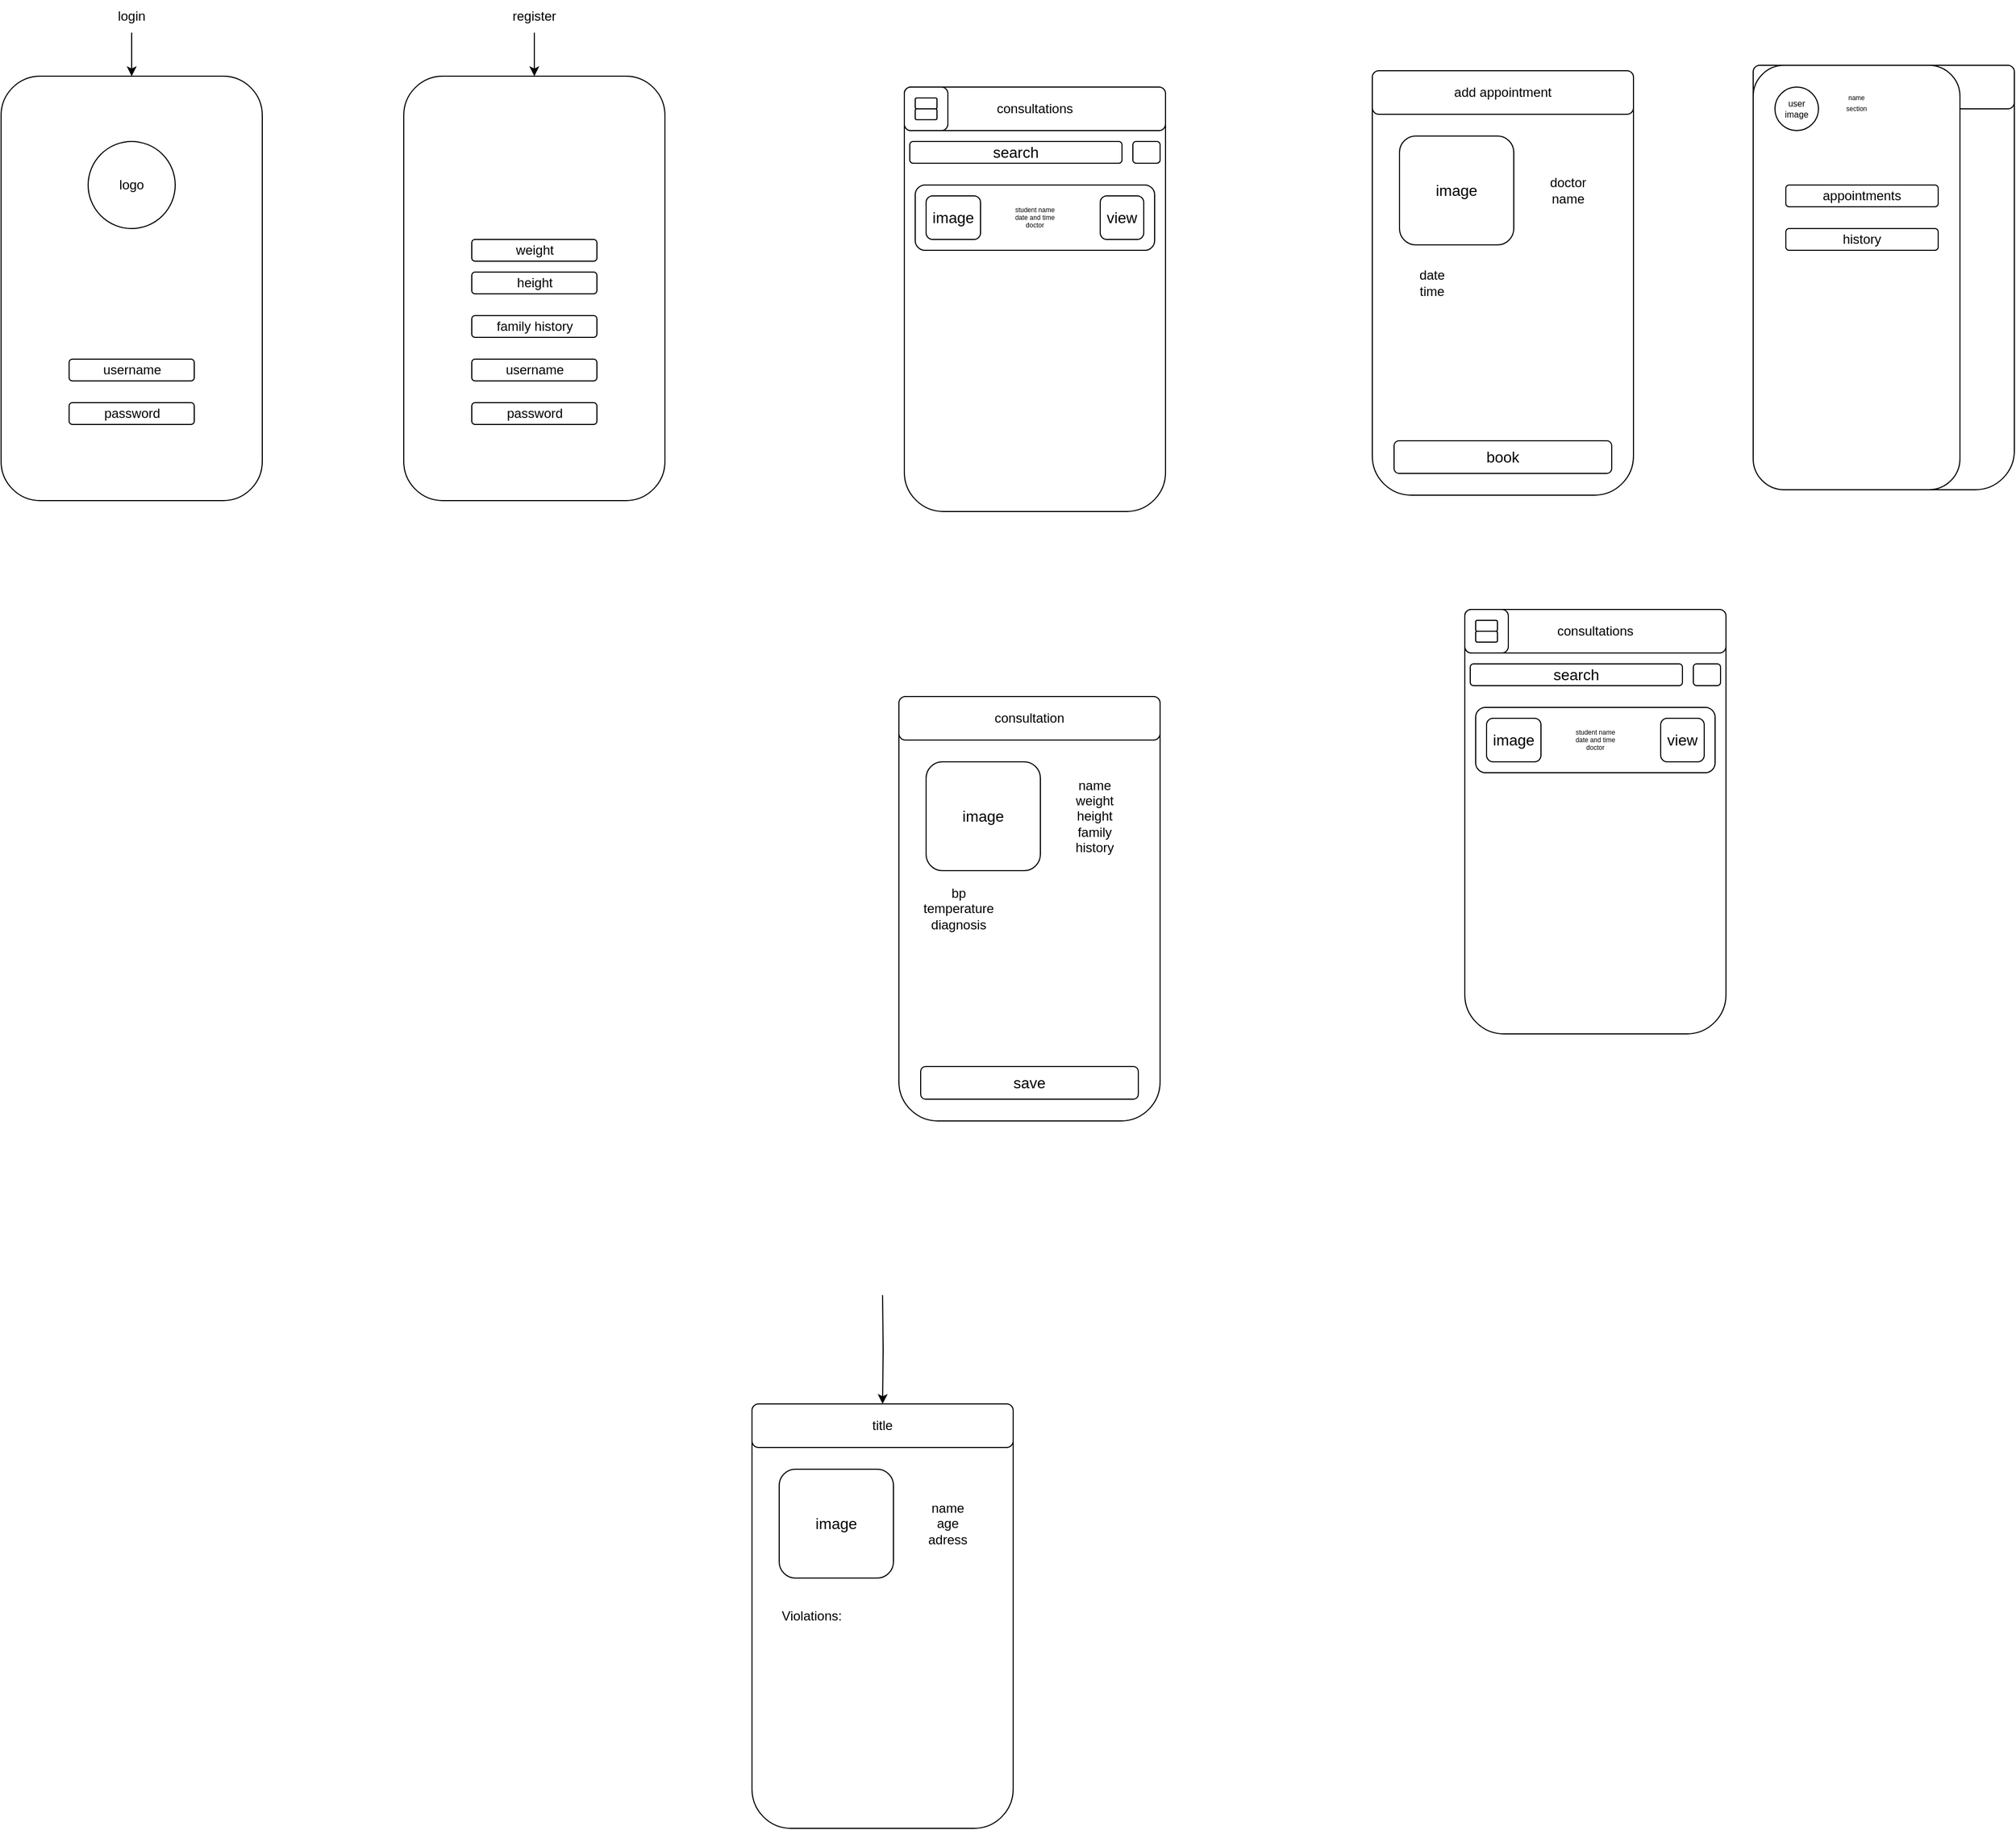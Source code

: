 <mxfile version="20.5.3" type="github">
  <diagram id="MdNPJtfJ6tt3xr-JiONw" name="Page-1">
    <mxGraphModel dx="2469" dy="408" grid="1" gridSize="10" guides="1" tooltips="1" connect="1" arrows="1" fold="1" page="1" pageScale="1" pageWidth="850" pageHeight="1100" math="0" shadow="0">
      <root>
        <mxCell id="0" />
        <mxCell id="1" parent="0" />
        <mxCell id="9QVJno16Qjs4szpw7Lwq-1" value="" style="rounded=1;whiteSpace=wrap;html=1;" vertex="1" parent="1">
          <mxGeometry x="-680" y="170" width="240" height="390" as="geometry" />
        </mxCell>
        <mxCell id="9QVJno16Qjs4szpw7Lwq-2" style="edgeStyle=orthogonalEdgeStyle;rounded=0;orthogonalLoop=1;jettySize=auto;html=1;" edge="1" parent="1" source="9QVJno16Qjs4szpw7Lwq-3" target="9QVJno16Qjs4szpw7Lwq-1">
          <mxGeometry relative="1" as="geometry" />
        </mxCell>
        <mxCell id="9QVJno16Qjs4szpw7Lwq-3" value="register" style="text;html=1;strokeColor=none;fillColor=none;align=center;verticalAlign=middle;whiteSpace=wrap;rounded=0;" vertex="1" parent="1">
          <mxGeometry x="-590" y="100" width="60" height="30" as="geometry" />
        </mxCell>
        <mxCell id="9QVJno16Qjs4szpw7Lwq-12" style="edgeStyle=orthogonalEdgeStyle;rounded=0;orthogonalLoop=1;jettySize=auto;html=1;entryX=0.5;entryY=0;entryDx=0;entryDy=0;" edge="1" parent="1" target="9QVJno16Qjs4szpw7Lwq-105">
          <mxGeometry relative="1" as="geometry">
            <mxPoint x="-240" y="1290" as="sourcePoint" />
          </mxGeometry>
        </mxCell>
        <mxCell id="9QVJno16Qjs4szpw7Lwq-29" value="username" style="rounded=1;whiteSpace=wrap;html=1;" vertex="1" parent="1">
          <mxGeometry x="-617.5" y="430" width="115" height="20" as="geometry" />
        </mxCell>
        <mxCell id="9QVJno16Qjs4szpw7Lwq-30" value="password" style="rounded=1;whiteSpace=wrap;html=1;" vertex="1" parent="1">
          <mxGeometry x="-617.5" y="470" width="115" height="20" as="geometry" />
        </mxCell>
        <mxCell id="9QVJno16Qjs4szpw7Lwq-104" value="" style="rounded=1;whiteSpace=wrap;html=1;" vertex="1" parent="1">
          <mxGeometry x="-360" y="1390" width="240" height="390" as="geometry" />
        </mxCell>
        <mxCell id="9QVJno16Qjs4szpw7Lwq-105" value="title" style="rounded=1;whiteSpace=wrap;html=1;" vertex="1" parent="1">
          <mxGeometry x="-360" y="1390" width="240" height="40" as="geometry" />
        </mxCell>
        <mxCell id="9QVJno16Qjs4szpw7Lwq-106" value="image" style="rounded=1;whiteSpace=wrap;html=1;fontSize=14;" vertex="1" parent="1">
          <mxGeometry x="-335" y="1450" width="105" height="100" as="geometry" />
        </mxCell>
        <mxCell id="9QVJno16Qjs4szpw7Lwq-107" value="&lt;div&gt;name&lt;br&gt;age&lt;/div&gt;&lt;div&gt;adress&lt;br&gt;&lt;/div&gt;" style="text;html=1;strokeColor=none;fillColor=none;align=center;verticalAlign=middle;whiteSpace=wrap;rounded=0;" vertex="1" parent="1">
          <mxGeometry x="-210" y="1470" width="60" height="60" as="geometry" />
        </mxCell>
        <mxCell id="9QVJno16Qjs4szpw7Lwq-108" value="Violations:" style="text;html=1;strokeColor=none;fillColor=none;align=center;verticalAlign=middle;whiteSpace=wrap;rounded=0;" vertex="1" parent="1">
          <mxGeometry x="-335" y="1570" width="60" height="30" as="geometry" />
        </mxCell>
        <mxCell id="9QVJno16Qjs4szpw7Lwq-109" value="" style="rounded=1;whiteSpace=wrap;html=1;" vertex="1" parent="1">
          <mxGeometry x="-1050" y="170" width="240" height="390" as="geometry" />
        </mxCell>
        <mxCell id="9QVJno16Qjs4szpw7Lwq-110" style="edgeStyle=orthogonalEdgeStyle;rounded=0;orthogonalLoop=1;jettySize=auto;html=1;" edge="1" parent="1" source="9QVJno16Qjs4szpw7Lwq-111" target="9QVJno16Qjs4szpw7Lwq-109">
          <mxGeometry relative="1" as="geometry" />
        </mxCell>
        <mxCell id="9QVJno16Qjs4szpw7Lwq-111" value="login" style="text;html=1;strokeColor=none;fillColor=none;align=center;verticalAlign=middle;whiteSpace=wrap;rounded=0;" vertex="1" parent="1">
          <mxGeometry x="-960" y="100" width="60" height="30" as="geometry" />
        </mxCell>
        <mxCell id="9QVJno16Qjs4szpw7Lwq-112" value="username" style="rounded=1;whiteSpace=wrap;html=1;" vertex="1" parent="1">
          <mxGeometry x="-987.5" y="430" width="115" height="20" as="geometry" />
        </mxCell>
        <mxCell id="9QVJno16Qjs4szpw7Lwq-113" value="password" style="rounded=1;whiteSpace=wrap;html=1;" vertex="1" parent="1">
          <mxGeometry x="-987.5" y="470" width="115" height="20" as="geometry" />
        </mxCell>
        <mxCell id="9QVJno16Qjs4szpw7Lwq-114" value="logo" style="ellipse;whiteSpace=wrap;html=1;aspect=fixed;" vertex="1" parent="1">
          <mxGeometry x="-970" y="230" width="80" height="80" as="geometry" />
        </mxCell>
        <mxCell id="9QVJno16Qjs4szpw7Lwq-115" value="family history" style="rounded=1;whiteSpace=wrap;html=1;" vertex="1" parent="1">
          <mxGeometry x="-617.5" y="390" width="115" height="20" as="geometry" />
        </mxCell>
        <mxCell id="9QVJno16Qjs4szpw7Lwq-116" value="height" style="rounded=1;whiteSpace=wrap;html=1;" vertex="1" parent="1">
          <mxGeometry x="-617.5" y="350" width="115" height="20" as="geometry" />
        </mxCell>
        <mxCell id="9QVJno16Qjs4szpw7Lwq-117" value="weight" style="rounded=1;whiteSpace=wrap;html=1;" vertex="1" parent="1">
          <mxGeometry x="-617.5" y="320" width="115" height="20" as="geometry" />
        </mxCell>
        <mxCell id="9QVJno16Qjs4szpw7Lwq-118" value="" style="rounded=1;whiteSpace=wrap;html=1;" vertex="1" parent="1">
          <mxGeometry x="210" y="165" width="240" height="390" as="geometry" />
        </mxCell>
        <mxCell id="9QVJno16Qjs4szpw7Lwq-119" value="add appointment" style="rounded=1;whiteSpace=wrap;html=1;" vertex="1" parent="1">
          <mxGeometry x="210" y="165" width="240" height="40" as="geometry" />
        </mxCell>
        <mxCell id="9QVJno16Qjs4szpw7Lwq-120" value="image" style="rounded=1;whiteSpace=wrap;html=1;fontSize=14;" vertex="1" parent="1">
          <mxGeometry x="235" y="225" width="105" height="100" as="geometry" />
        </mxCell>
        <mxCell id="9QVJno16Qjs4szpw7Lwq-121" value="doctor name&lt;br&gt;" style="text;html=1;strokeColor=none;fillColor=none;align=center;verticalAlign=middle;whiteSpace=wrap;rounded=0;" vertex="1" parent="1">
          <mxGeometry x="360" y="245" width="60" height="60" as="geometry" />
        </mxCell>
        <mxCell id="9QVJno16Qjs4szpw7Lwq-122" value="date&lt;br&gt;time" style="text;html=1;strokeColor=none;fillColor=none;align=center;verticalAlign=middle;whiteSpace=wrap;rounded=0;" vertex="1" parent="1">
          <mxGeometry x="235" y="345" width="60" height="30" as="geometry" />
        </mxCell>
        <mxCell id="9QVJno16Qjs4szpw7Lwq-123" value="book" style="rounded=1;whiteSpace=wrap;html=1;fontSize=14;" vertex="1" parent="1">
          <mxGeometry x="230" y="505" width="200" height="30" as="geometry" />
        </mxCell>
        <mxCell id="9QVJno16Qjs4szpw7Lwq-125" value="" style="rounded=1;whiteSpace=wrap;html=1;" vertex="1" parent="1">
          <mxGeometry x="-220" y="180" width="240" height="390" as="geometry" />
        </mxCell>
        <mxCell id="9QVJno16Qjs4szpw7Lwq-126" value="student name&lt;br&gt;date and time&lt;br&gt;doctor" style="rounded=1;whiteSpace=wrap;html=1;fontSize=6;" vertex="1" parent="1">
          <mxGeometry x="-210" y="270" width="220" height="60" as="geometry" />
        </mxCell>
        <mxCell id="9QVJno16Qjs4szpw7Lwq-127" value="search" style="rounded=1;whiteSpace=wrap;html=1;fontSize=14;" vertex="1" parent="1">
          <mxGeometry x="-215" y="230" width="195" height="20" as="geometry" />
        </mxCell>
        <mxCell id="9QVJno16Qjs4szpw7Lwq-128" value="consultations" style="rounded=1;whiteSpace=wrap;html=1;" vertex="1" parent="1">
          <mxGeometry x="-220" y="180" width="240" height="40" as="geometry" />
        </mxCell>
        <mxCell id="9QVJno16Qjs4szpw7Lwq-129" value="" style="rounded=1;whiteSpace=wrap;html=1;fontSize=14;" vertex="1" parent="1">
          <mxGeometry x="-10" y="230" width="25" height="20" as="geometry" />
        </mxCell>
        <mxCell id="9QVJno16Qjs4szpw7Lwq-130" value="" style="rounded=1;whiteSpace=wrap;html=1;" vertex="1" parent="1">
          <mxGeometry x="-220" y="180" width="40" height="40" as="geometry" />
        </mxCell>
        <mxCell id="9QVJno16Qjs4szpw7Lwq-131" value="" style="rounded=1;whiteSpace=wrap;html=1;" vertex="1" parent="1">
          <mxGeometry x="-210" y="190" width="20" height="10" as="geometry" />
        </mxCell>
        <mxCell id="9QVJno16Qjs4szpw7Lwq-132" value="" style="rounded=1;whiteSpace=wrap;html=1;" vertex="1" parent="1">
          <mxGeometry x="-210" y="200" width="20" height="10" as="geometry" />
        </mxCell>
        <mxCell id="9QVJno16Qjs4szpw7Lwq-133" value="view" style="rounded=1;whiteSpace=wrap;html=1;fontSize=14;" vertex="1" parent="1">
          <mxGeometry x="-40" y="280" width="40" height="40" as="geometry" />
        </mxCell>
        <mxCell id="9QVJno16Qjs4szpw7Lwq-134" value="" style="rounded=1;whiteSpace=wrap;html=1;" vertex="1" parent="1">
          <mxGeometry x="-225" y="740" width="240" height="390" as="geometry" />
        </mxCell>
        <mxCell id="9QVJno16Qjs4szpw7Lwq-135" value="consultation" style="rounded=1;whiteSpace=wrap;html=1;" vertex="1" parent="1">
          <mxGeometry x="-225" y="740" width="240" height="40" as="geometry" />
        </mxCell>
        <mxCell id="9QVJno16Qjs4szpw7Lwq-136" value="image" style="rounded=1;whiteSpace=wrap;html=1;fontSize=14;" vertex="1" parent="1">
          <mxGeometry x="-200" y="800" width="105" height="100" as="geometry" />
        </mxCell>
        <mxCell id="9QVJno16Qjs4szpw7Lwq-137" value="name&lt;br&gt;weight&lt;br&gt;height&lt;br&gt;family history" style="text;html=1;strokeColor=none;fillColor=none;align=center;verticalAlign=middle;whiteSpace=wrap;rounded=0;" vertex="1" parent="1">
          <mxGeometry x="-75" y="820" width="60" height="60" as="geometry" />
        </mxCell>
        <mxCell id="9QVJno16Qjs4szpw7Lwq-138" value="bp&lt;br&gt;&lt;div&gt;temperature&lt;/div&gt;&lt;div&gt;diagnosis&lt;br&gt;&lt;/div&gt;" style="text;html=1;strokeColor=none;fillColor=none;align=center;verticalAlign=middle;whiteSpace=wrap;rounded=0;" vertex="1" parent="1">
          <mxGeometry x="-200" y="920" width="60" height="30" as="geometry" />
        </mxCell>
        <mxCell id="9QVJno16Qjs4szpw7Lwq-139" value="save" style="rounded=1;whiteSpace=wrap;html=1;fontSize=14;" vertex="1" parent="1">
          <mxGeometry x="-205" y="1080" width="200" height="30" as="geometry" />
        </mxCell>
        <mxCell id="9QVJno16Qjs4szpw7Lwq-140" value="image" style="rounded=1;whiteSpace=wrap;html=1;fontSize=14;" vertex="1" parent="1">
          <mxGeometry x="-200" y="280" width="50" height="40" as="geometry" />
        </mxCell>
        <mxCell id="9QVJno16Qjs4szpw7Lwq-141" value="" style="rounded=1;whiteSpace=wrap;html=1;" vertex="1" parent="1">
          <mxGeometry x="295" y="660" width="240" height="390" as="geometry" />
        </mxCell>
        <mxCell id="9QVJno16Qjs4szpw7Lwq-142" value="student name&lt;br&gt;date and time&lt;br&gt;doctor" style="rounded=1;whiteSpace=wrap;html=1;fontSize=6;" vertex="1" parent="1">
          <mxGeometry x="305" y="750" width="220" height="60" as="geometry" />
        </mxCell>
        <mxCell id="9QVJno16Qjs4szpw7Lwq-143" value="search" style="rounded=1;whiteSpace=wrap;html=1;fontSize=14;" vertex="1" parent="1">
          <mxGeometry x="300" y="710" width="195" height="20" as="geometry" />
        </mxCell>
        <mxCell id="9QVJno16Qjs4szpw7Lwq-144" value="consultations" style="rounded=1;whiteSpace=wrap;html=1;" vertex="1" parent="1">
          <mxGeometry x="295" y="660" width="240" height="40" as="geometry" />
        </mxCell>
        <mxCell id="9QVJno16Qjs4szpw7Lwq-145" value="" style="rounded=1;whiteSpace=wrap;html=1;fontSize=14;" vertex="1" parent="1">
          <mxGeometry x="505" y="710" width="25" height="20" as="geometry" />
        </mxCell>
        <mxCell id="9QVJno16Qjs4szpw7Lwq-146" value="" style="rounded=1;whiteSpace=wrap;html=1;" vertex="1" parent="1">
          <mxGeometry x="295" y="660" width="40" height="40" as="geometry" />
        </mxCell>
        <mxCell id="9QVJno16Qjs4szpw7Lwq-147" value="" style="rounded=1;whiteSpace=wrap;html=1;" vertex="1" parent="1">
          <mxGeometry x="305" y="670" width="20" height="10" as="geometry" />
        </mxCell>
        <mxCell id="9QVJno16Qjs4szpw7Lwq-148" value="" style="rounded=1;whiteSpace=wrap;html=1;" vertex="1" parent="1">
          <mxGeometry x="305" y="680" width="20" height="10" as="geometry" />
        </mxCell>
        <mxCell id="9QVJno16Qjs4szpw7Lwq-149" value="view" style="rounded=1;whiteSpace=wrap;html=1;fontSize=14;" vertex="1" parent="1">
          <mxGeometry x="475" y="760" width="40" height="40" as="geometry" />
        </mxCell>
        <mxCell id="9QVJno16Qjs4szpw7Lwq-150" value="image" style="rounded=1;whiteSpace=wrap;html=1;fontSize=14;" vertex="1" parent="1">
          <mxGeometry x="315" y="760" width="50" height="40" as="geometry" />
        </mxCell>
        <mxCell id="9QVJno16Qjs4szpw7Lwq-151" value="" style="rounded=1;whiteSpace=wrap;html=1;" vertex="1" parent="1">
          <mxGeometry x="560" y="160" width="240" height="390" as="geometry" />
        </mxCell>
        <mxCell id="9QVJno16Qjs4szpw7Lwq-152" value="title" style="rounded=1;whiteSpace=wrap;html=1;" vertex="1" parent="1">
          <mxGeometry x="560" y="160" width="240" height="40" as="geometry" />
        </mxCell>
        <mxCell id="9QVJno16Qjs4szpw7Lwq-153" value="" style="rounded=1;whiteSpace=wrap;html=1;fontSize=8;" vertex="1" parent="1">
          <mxGeometry x="560" y="160" width="190" height="390" as="geometry" />
        </mxCell>
        <mxCell id="9QVJno16Qjs4szpw7Lwq-154" value="appointments" style="rounded=1;whiteSpace=wrap;html=1;" vertex="1" parent="1">
          <mxGeometry x="590" y="270" width="140" height="20" as="geometry" />
        </mxCell>
        <mxCell id="9QVJno16Qjs4szpw7Lwq-155" value="user image" style="ellipse;whiteSpace=wrap;html=1;aspect=fixed;fontSize=8;" vertex="1" parent="1">
          <mxGeometry x="580" y="180" width="40" height="40" as="geometry" />
        </mxCell>
        <mxCell id="9QVJno16Qjs4szpw7Lwq-156" value="history" style="rounded=1;whiteSpace=wrap;html=1;" vertex="1" parent="1">
          <mxGeometry x="590" y="310" width="140" height="20" as="geometry" />
        </mxCell>
        <mxCell id="9QVJno16Qjs4szpw7Lwq-159" value="name" style="text;html=1;strokeColor=none;fillColor=none;align=center;verticalAlign=middle;whiteSpace=wrap;rounded=0;fontSize=6;" vertex="1" parent="1">
          <mxGeometry x="640" y="185" width="30" height="10" as="geometry" />
        </mxCell>
        <mxCell id="9QVJno16Qjs4szpw7Lwq-160" value="section" style="text;html=1;strokeColor=none;fillColor=none;align=center;verticalAlign=middle;whiteSpace=wrap;rounded=0;fontSize=6;" vertex="1" parent="1">
          <mxGeometry x="640" y="195" width="30" height="10" as="geometry" />
        </mxCell>
      </root>
    </mxGraphModel>
  </diagram>
</mxfile>
